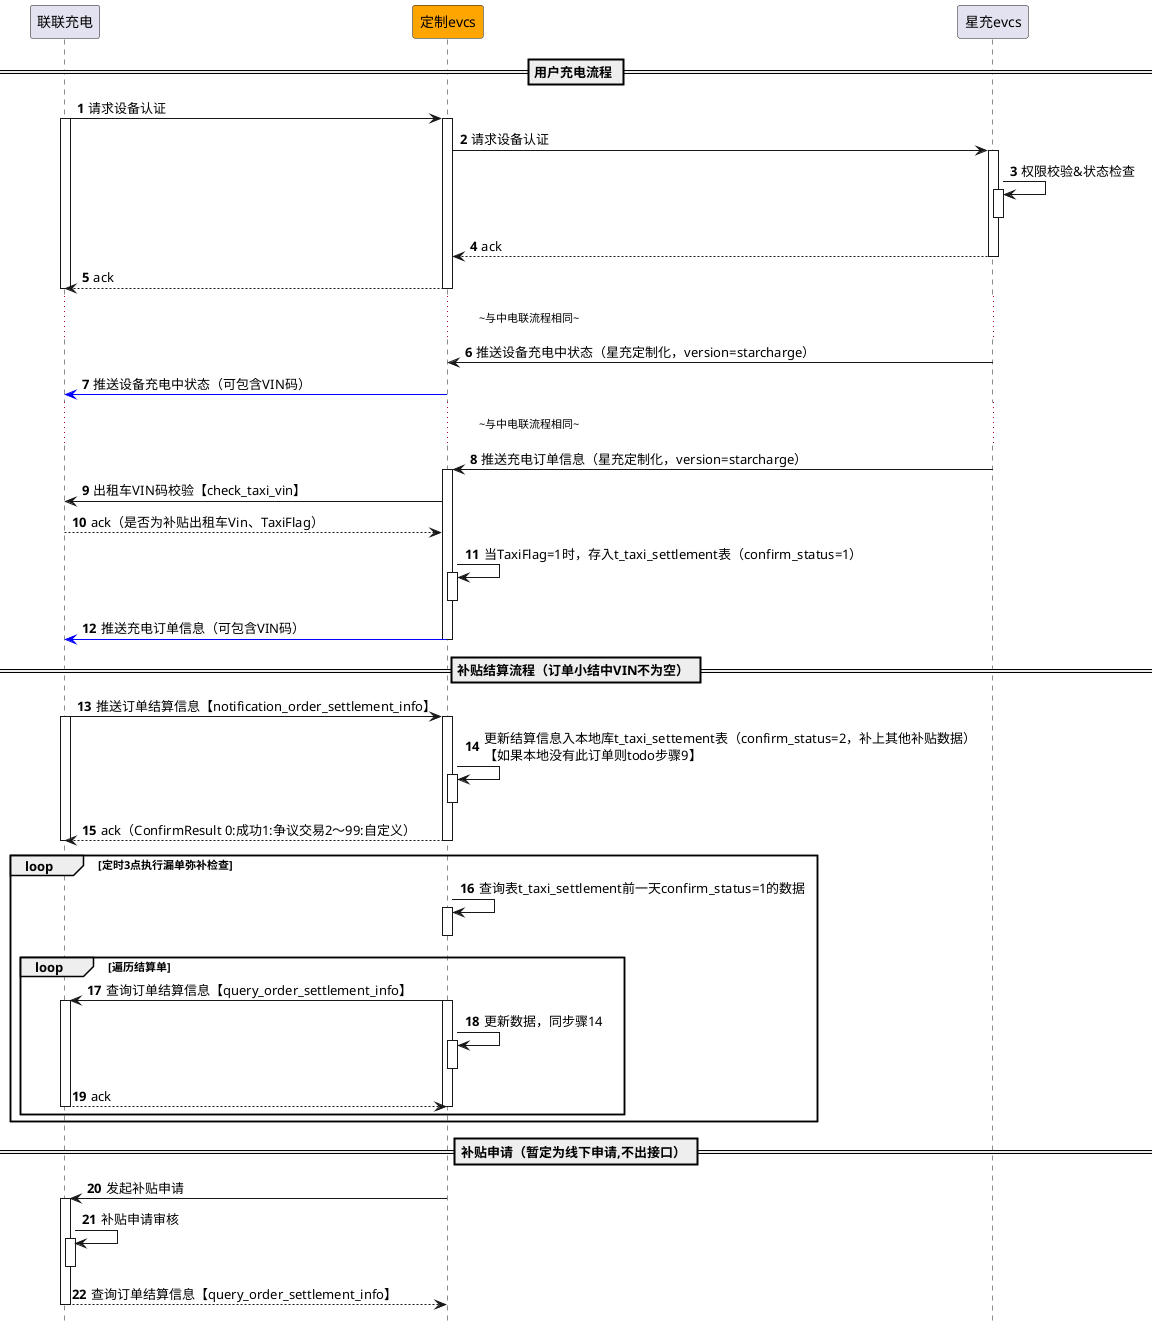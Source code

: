 @startuml
autonumber
hide footbox

participant "联联充电" as llcd  order 1
participant "定制evcs" as msp  order 2 #orange
participant "星充evcs" as evcs  order 3

== 用户充电流程 ==

llcd->msp:请求设备认证
activate llcd
activate msp
msp->evcs:请求设备认证
activate evcs
evcs->evcs:权限校验&状态检查
activate evcs
deactivate evcs
evcs-->msp:ack
deactivate evcs
msp-->llcd:ack
deactivate msp
deactivate llcd

... ~与中电联流程相同~ ...

evcs->msp:推送设备充电中状态（星充定制化，version=starcharge）
msp-[#blue]>llcd:推送设备充电中状态（可包含VIN码）

... ~与中电联流程相同~ ...
evcs->msp:推送充电订单信息（星充定制化，version=starcharge）
activate msp
msp->llcd:出租车VIN码校验【check_taxi_vin】
llcd-->msp:ack（是否为补贴出租车Vin、TaxiFlag）
msp->msp:当TaxiFlag=1时，存入t_taxi_settlement表（confirm_status=1）
activate msp
deactivate msp
msp-[#blue]>llcd:推送充电订单信息（可包含VIN码）
deactivate msp

== 补贴结算流程（订单小结中VIN不为空） ==

llcd->msp:推送订单结算信息【notification_order_settlement_info】
activate llcd
activate msp
msp->msp:更新结算信息入本地库t_taxi_settement表（confirm_status=2，补上其他补贴数据）\n【如果本地没有此订单则todo步骤9】
activate msp
deactivate msp
msp-->llcd:ack（ConfirmResult 0:成功1:争议交易2～99:自定义）
deactivate msp
deactivate llcd

loop 定时3点执行漏单弥补检查
	msp->msp:查询表t_taxi_settlement前一天confirm_status=1的数据
	activate msp
  deactivate msp
	loop 遍历结算单
		msp->llcd:查询订单结算信息【query_order_settlement_info】
		activate msp
		activate llcd
		msp->msp:更新数据，同步骤14
		activate msp
		deactivate msp
		llcd-->msp:ack
		deactivate llcd
    deactivate msp
	end
end


== 补贴申请（暂定为线下申请,不出接口） ==
msp->llcd:发起补贴申请
activate llcd
llcd->llcd:补贴申请审核
activate llcd
deactivate llcd
llcd-->msp:查询订单结算信息【query_order_settlement_info】
deactivate llcd

@enduml
